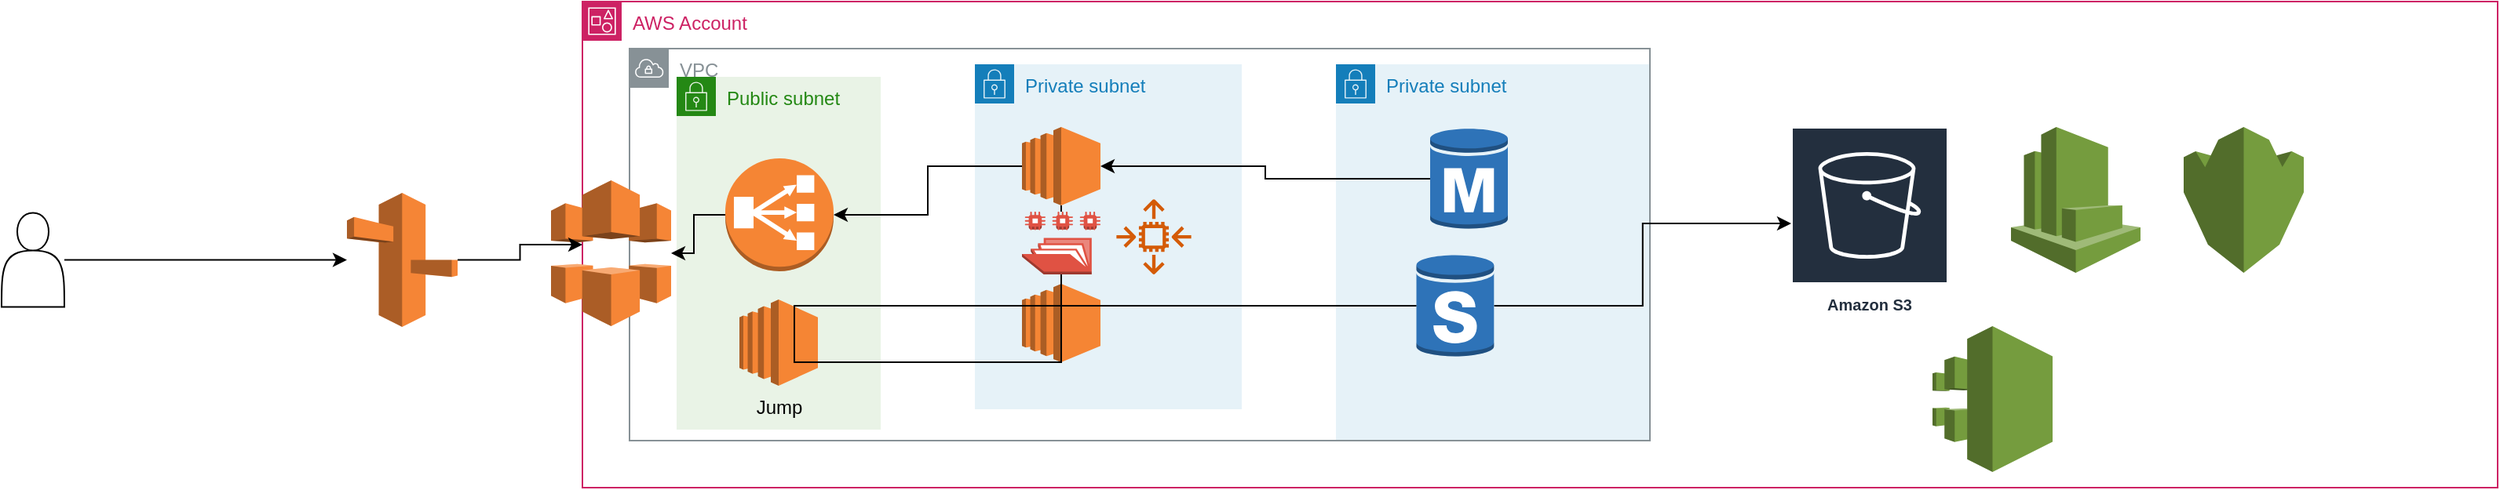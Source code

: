 <mxfile version="20.0.1" type="device"><diagram id="p2zF8ax-KFs25Q0jWE2l" name="Page-1"><mxGraphModel dx="1853" dy="416" grid="1" gridSize="10" guides="1" tooltips="1" connect="1" arrows="1" fold="1" page="1" pageScale="1" pageWidth="827" pageHeight="1169" math="0" shadow="0"><root><mxCell id="0"/><mxCell id="1" parent="0"/><mxCell id="CWT8mUninsTF3lPW6lL_-1" value="AWS Account" style="points=[[0,0],[0.25,0],[0.5,0],[0.75,0],[1,0],[1,0.25],[1,0.5],[1,0.75],[1,1],[0.75,1],[0.5,1],[0.25,1],[0,1],[0,0.75],[0,0.5],[0,0.25]];outlineConnect=0;gradientColor=none;html=1;whiteSpace=wrap;fontSize=12;fontStyle=0;container=1;pointerEvents=0;collapsible=0;recursiveResize=0;shape=mxgraph.aws4.group;grIcon=mxgraph.aws4.group_account;strokeColor=#CD2264;fillColor=none;verticalAlign=top;align=left;spacingLeft=30;fontColor=#CD2264;dashed=0;" vertex="1" parent="1"><mxGeometry x="-170" y="40" width="1220" height="310" as="geometry"/></mxCell><mxCell id="CWT8mUninsTF3lPW6lL_-3" value="Private subnet" style="points=[[0,0],[0.25,0],[0.5,0],[0.75,0],[1,0],[1,0.25],[1,0.5],[1,0.75],[1,1],[0.75,1],[0.5,1],[0.25,1],[0,1],[0,0.75],[0,0.5],[0,0.25]];outlineConnect=0;gradientColor=none;html=1;whiteSpace=wrap;fontSize=12;fontStyle=0;container=1;pointerEvents=0;collapsible=0;recursiveResize=0;shape=mxgraph.aws4.group;grIcon=mxgraph.aws4.group_security_group;grStroke=0;strokeColor=#147EBA;fillColor=#E6F2F8;verticalAlign=top;align=left;spacingLeft=30;fontColor=#147EBA;dashed=0;" vertex="1" parent="CWT8mUninsTF3lPW6lL_-1"><mxGeometry x="480" y="40" width="200" height="240" as="geometry"/></mxCell><mxCell id="CWT8mUninsTF3lPW6lL_-2" value="VPC" style="sketch=0;outlineConnect=0;gradientColor=none;html=1;whiteSpace=wrap;fontSize=12;fontStyle=0;shape=mxgraph.aws4.group;grIcon=mxgraph.aws4.group_vpc;strokeColor=#879196;fillColor=none;verticalAlign=top;align=left;spacingLeft=30;fontColor=#879196;dashed=0;" vertex="1" parent="CWT8mUninsTF3lPW6lL_-3"><mxGeometry x="-450" y="-10" width="650" height="250" as="geometry"/></mxCell><mxCell id="CWT8mUninsTF3lPW6lL_-4" value="Private subnet" style="points=[[0,0],[0.25,0],[0.5,0],[0.75,0],[1,0],[1,0.25],[1,0.5],[1,0.75],[1,1],[0.75,1],[0.5,1],[0.25,1],[0,1],[0,0.75],[0,0.5],[0,0.25]];outlineConnect=0;gradientColor=none;html=1;whiteSpace=wrap;fontSize=12;fontStyle=0;container=1;pointerEvents=0;collapsible=0;recursiveResize=0;shape=mxgraph.aws4.group;grIcon=mxgraph.aws4.group_security_group;grStroke=0;strokeColor=#147EBA;fillColor=#E6F2F8;verticalAlign=top;align=left;spacingLeft=30;fontColor=#147EBA;dashed=0;" vertex="1" parent="CWT8mUninsTF3lPW6lL_-3"><mxGeometry x="-230" width="170" height="220" as="geometry"/></mxCell><mxCell id="CWT8mUninsTF3lPW6lL_-6" value="" style="outlineConnect=0;dashed=0;verticalLabelPosition=bottom;verticalAlign=top;align=center;html=1;shape=mxgraph.aws3.ec2;fillColor=#F58534;gradientColor=none;" vertex="1" parent="CWT8mUninsTF3lPW6lL_-4"><mxGeometry x="30" y="40" width="50" height="50" as="geometry"/></mxCell><mxCell id="CWT8mUninsTF3lPW6lL_-23" value="" style="outlineConnect=0;dashed=0;verticalLabelPosition=bottom;verticalAlign=top;align=center;html=1;shape=mxgraph.aws3.ec2;fillColor=#F58534;gradientColor=none;" vertex="1" parent="CWT8mUninsTF3lPW6lL_-4"><mxGeometry x="30" y="140" width="50" height="50" as="geometry"/></mxCell><mxCell id="CWT8mUninsTF3lPW6lL_-24" value="" style="sketch=0;outlineConnect=0;fontColor=#232F3E;gradientColor=none;fillColor=#D45B07;strokeColor=none;dashed=0;verticalLabelPosition=bottom;verticalAlign=top;align=center;html=1;fontSize=12;fontStyle=0;aspect=fixed;pointerEvents=1;shape=mxgraph.aws4.auto_scaling2;" vertex="1" parent="CWT8mUninsTF3lPW6lL_-4"><mxGeometry x="90" y="86" width="48" height="48" as="geometry"/></mxCell><mxCell id="CWT8mUninsTF3lPW6lL_-5" value="Public subnet" style="points=[[0,0],[0.25,0],[0.5,0],[0.75,0],[1,0],[1,0.25],[1,0.5],[1,0.75],[1,1],[0.75,1],[0.5,1],[0.25,1],[0,1],[0,0.75],[0,0.5],[0,0.25]];outlineConnect=0;gradientColor=none;html=1;whiteSpace=wrap;fontSize=12;fontStyle=0;container=1;pointerEvents=0;collapsible=0;recursiveResize=0;shape=mxgraph.aws4.group;grIcon=mxgraph.aws4.group_security_group;grStroke=0;strokeColor=#248814;fillColor=#E9F3E6;verticalAlign=top;align=left;spacingLeft=30;fontColor=#248814;dashed=0;" vertex="1" parent="CWT8mUninsTF3lPW6lL_-3"><mxGeometry x="-420" y="8" width="130" height="225" as="geometry"/></mxCell><mxCell id="CWT8mUninsTF3lPW6lL_-8" value="" style="outlineConnect=0;dashed=0;verticalLabelPosition=bottom;verticalAlign=top;align=center;html=1;shape=mxgraph.aws3.classic_load_balancer;fillColor=#F58534;gradientColor=none;" vertex="1" parent="CWT8mUninsTF3lPW6lL_-5"><mxGeometry x="31" y="52" width="69" height="72" as="geometry"/></mxCell><mxCell id="CWT8mUninsTF3lPW6lL_-13" style="edgeStyle=orthogonalEdgeStyle;rounded=0;orthogonalLoop=1;jettySize=auto;html=1;" edge="1" parent="CWT8mUninsTF3lPW6lL_-3" source="CWT8mUninsTF3lPW6lL_-7" target="CWT8mUninsTF3lPW6lL_-6"><mxGeometry relative="1" as="geometry"/></mxCell><mxCell id="CWT8mUninsTF3lPW6lL_-7" value="" style="outlineConnect=0;dashed=0;verticalLabelPosition=bottom;verticalAlign=top;align=center;html=1;shape=mxgraph.aws3.rds_db_instance;fillColor=#2E73B8;gradientColor=none;" vertex="1" parent="CWT8mUninsTF3lPW6lL_-3"><mxGeometry x="60" y="40" width="49.5" height="66" as="geometry"/></mxCell><mxCell id="CWT8mUninsTF3lPW6lL_-12" style="edgeStyle=orthogonalEdgeStyle;rounded=0;orthogonalLoop=1;jettySize=auto;html=1;" edge="1" parent="CWT8mUninsTF3lPW6lL_-3" source="CWT8mUninsTF3lPW6lL_-6" target="CWT8mUninsTF3lPW6lL_-8"><mxGeometry relative="1" as="geometry"/></mxCell><mxCell id="CWT8mUninsTF3lPW6lL_-15" value="Jump" style="outlineConnect=0;dashed=0;verticalLabelPosition=bottom;verticalAlign=top;align=center;html=1;shape=mxgraph.aws3.ec2;fillColor=#F58534;gradientColor=none;" vertex="1" parent="CWT8mUninsTF3lPW6lL_-3"><mxGeometry x="-380" y="150" width="50" height="55" as="geometry"/></mxCell><mxCell id="CWT8mUninsTF3lPW6lL_-9" value="Amazon S3" style="sketch=0;outlineConnect=0;fontColor=#232F3E;gradientColor=none;strokeColor=#ffffff;fillColor=#232F3E;dashed=0;verticalLabelPosition=middle;verticalAlign=bottom;align=center;html=1;whiteSpace=wrap;fontSize=10;fontStyle=1;spacing=3;shape=mxgraph.aws4.productIcon;prIcon=mxgraph.aws4.s3;" vertex="1" parent="CWT8mUninsTF3lPW6lL_-1"><mxGeometry x="770" y="80" width="100" height="123" as="geometry"/></mxCell><mxCell id="CWT8mUninsTF3lPW6lL_-14" style="edgeStyle=orthogonalEdgeStyle;rounded=0;orthogonalLoop=1;jettySize=auto;html=1;startArrow=none;" edge="1" parent="CWT8mUninsTF3lPW6lL_-1" source="CWT8mUninsTF3lPW6lL_-25" target="CWT8mUninsTF3lPW6lL_-9"><mxGeometry relative="1" as="geometry"><Array as="points"/></mxGeometry></mxCell><mxCell id="CWT8mUninsTF3lPW6lL_-16" value="" style="outlineConnect=0;dashed=0;verticalLabelPosition=bottom;verticalAlign=top;align=center;html=1;shape=mxgraph.aws3.cloudwatch;fillColor=#759C3E;gradientColor=none;" vertex="1" parent="CWT8mUninsTF3lPW6lL_-1"><mxGeometry x="910" y="80" width="82.5" height="93" as="geometry"/></mxCell><mxCell id="CWT8mUninsTF3lPW6lL_-17" value="" style="outlineConnect=0;dashed=0;verticalLabelPosition=bottom;verticalAlign=top;align=center;html=1;shape=mxgraph.aws3.kms;fillColor=#759C3E;gradientColor=none;" vertex="1" parent="CWT8mUninsTF3lPW6lL_-1"><mxGeometry x="1020" y="80" width="76.5" height="93" as="geometry"/></mxCell><mxCell id="CWT8mUninsTF3lPW6lL_-18" value="" style="outlineConnect=0;dashed=0;verticalLabelPosition=bottom;verticalAlign=top;align=center;html=1;shape=mxgraph.aws3.cloudtrail;fillColor=#759C3E;gradientColor=none;" vertex="1" parent="CWT8mUninsTF3lPW6lL_-1"><mxGeometry x="860" y="207" width="76.5" height="93" as="geometry"/></mxCell><mxCell id="CWT8mUninsTF3lPW6lL_-25" value="" style="outlineConnect=0;dashed=0;verticalLabelPosition=bottom;verticalAlign=top;align=center;html=1;shape=mxgraph.aws3.rds_db_instance_standby_multi_az;fillColor=#2E73B8;gradientColor=none;" vertex="1" parent="CWT8mUninsTF3lPW6lL_-1"><mxGeometry x="531.25" y="161" width="49.5" height="66" as="geometry"/></mxCell><mxCell id="CWT8mUninsTF3lPW6lL_-26" value="" style="edgeStyle=orthogonalEdgeStyle;rounded=0;orthogonalLoop=1;jettySize=auto;html=1;endArrow=none;startArrow=none;" edge="1" parent="CWT8mUninsTF3lPW6lL_-1" source="CWT8mUninsTF3lPW6lL_-27" target="CWT8mUninsTF3lPW6lL_-25"><mxGeometry relative="1" as="geometry"><mxPoint x="135" y="170" as="sourcePoint"/><mxPoint x="600" y="230" as="targetPoint"/><Array as="points"><mxPoint x="135" y="230"/></Array></mxGeometry></mxCell><mxCell id="CWT8mUninsTF3lPW6lL_-27" value="" style="outlineConnect=0;dashed=0;verticalLabelPosition=bottom;verticalAlign=top;align=center;html=1;shape=mxgraph.aws3.efs_share;fillColor=#E05243;gradientColor=none;" vertex="1" parent="CWT8mUninsTF3lPW6lL_-1"><mxGeometry x="280" y="134" width="50" height="40" as="geometry"/></mxCell><mxCell id="CWT8mUninsTF3lPW6lL_-28" value="" style="edgeStyle=orthogonalEdgeStyle;rounded=0;orthogonalLoop=1;jettySize=auto;html=1;endArrow=none;" edge="1" parent="CWT8mUninsTF3lPW6lL_-1" source="CWT8mUninsTF3lPW6lL_-6" target="CWT8mUninsTF3lPW6lL_-27"><mxGeometry relative="1" as="geometry"><mxPoint x="135" y="170" as="sourcePoint"/><mxPoint x="361.25" y="234" as="targetPoint"/><Array as="points"><mxPoint x="300" y="150"/><mxPoint x="300" y="150"/></Array></mxGeometry></mxCell><mxCell id="CWT8mUninsTF3lPW6lL_-10" value="" style="outlineConnect=0;dashed=0;verticalLabelPosition=bottom;verticalAlign=top;align=center;html=1;shape=mxgraph.aws3.cloudfront;fillColor=#F58536;gradientColor=none;" vertex="1" parent="1"><mxGeometry x="-190" y="154" width="76.5" height="93" as="geometry"/></mxCell><mxCell id="CWT8mUninsTF3lPW6lL_-11" style="edgeStyle=orthogonalEdgeStyle;rounded=0;orthogonalLoop=1;jettySize=auto;html=1;" edge="1" parent="1" source="CWT8mUninsTF3lPW6lL_-8" target="CWT8mUninsTF3lPW6lL_-10"><mxGeometry relative="1" as="geometry"/></mxCell><mxCell id="CWT8mUninsTF3lPW6lL_-22" style="edgeStyle=orthogonalEdgeStyle;rounded=0;orthogonalLoop=1;jettySize=auto;html=1;entryX=0;entryY=0.5;entryDx=0;entryDy=0;" edge="1" parent="1" source="CWT8mUninsTF3lPW6lL_-19" target="CWT8mUninsTF3lPW6lL_-1"><mxGeometry relative="1" as="geometry"/></mxCell><mxCell id="CWT8mUninsTF3lPW6lL_-19" value="" style="outlineConnect=0;dashed=0;verticalLabelPosition=bottom;verticalAlign=top;align=center;html=1;shape=mxgraph.aws3.route_53;fillColor=#F58536;gradientColor=none;" vertex="1" parent="1"><mxGeometry x="-320" y="162" width="70.5" height="85.5" as="geometry"/></mxCell><mxCell id="CWT8mUninsTF3lPW6lL_-21" style="edgeStyle=orthogonalEdgeStyle;rounded=0;orthogonalLoop=1;jettySize=auto;html=1;" edge="1" parent="1" source="CWT8mUninsTF3lPW6lL_-20" target="CWT8mUninsTF3lPW6lL_-19"><mxGeometry relative="1" as="geometry"/></mxCell><mxCell id="CWT8mUninsTF3lPW6lL_-20" value="" style="shape=actor;whiteSpace=wrap;html=1;" vertex="1" parent="1"><mxGeometry x="-540" y="174.75" width="40" height="60" as="geometry"/></mxCell></root></mxGraphModel></diagram></mxfile>